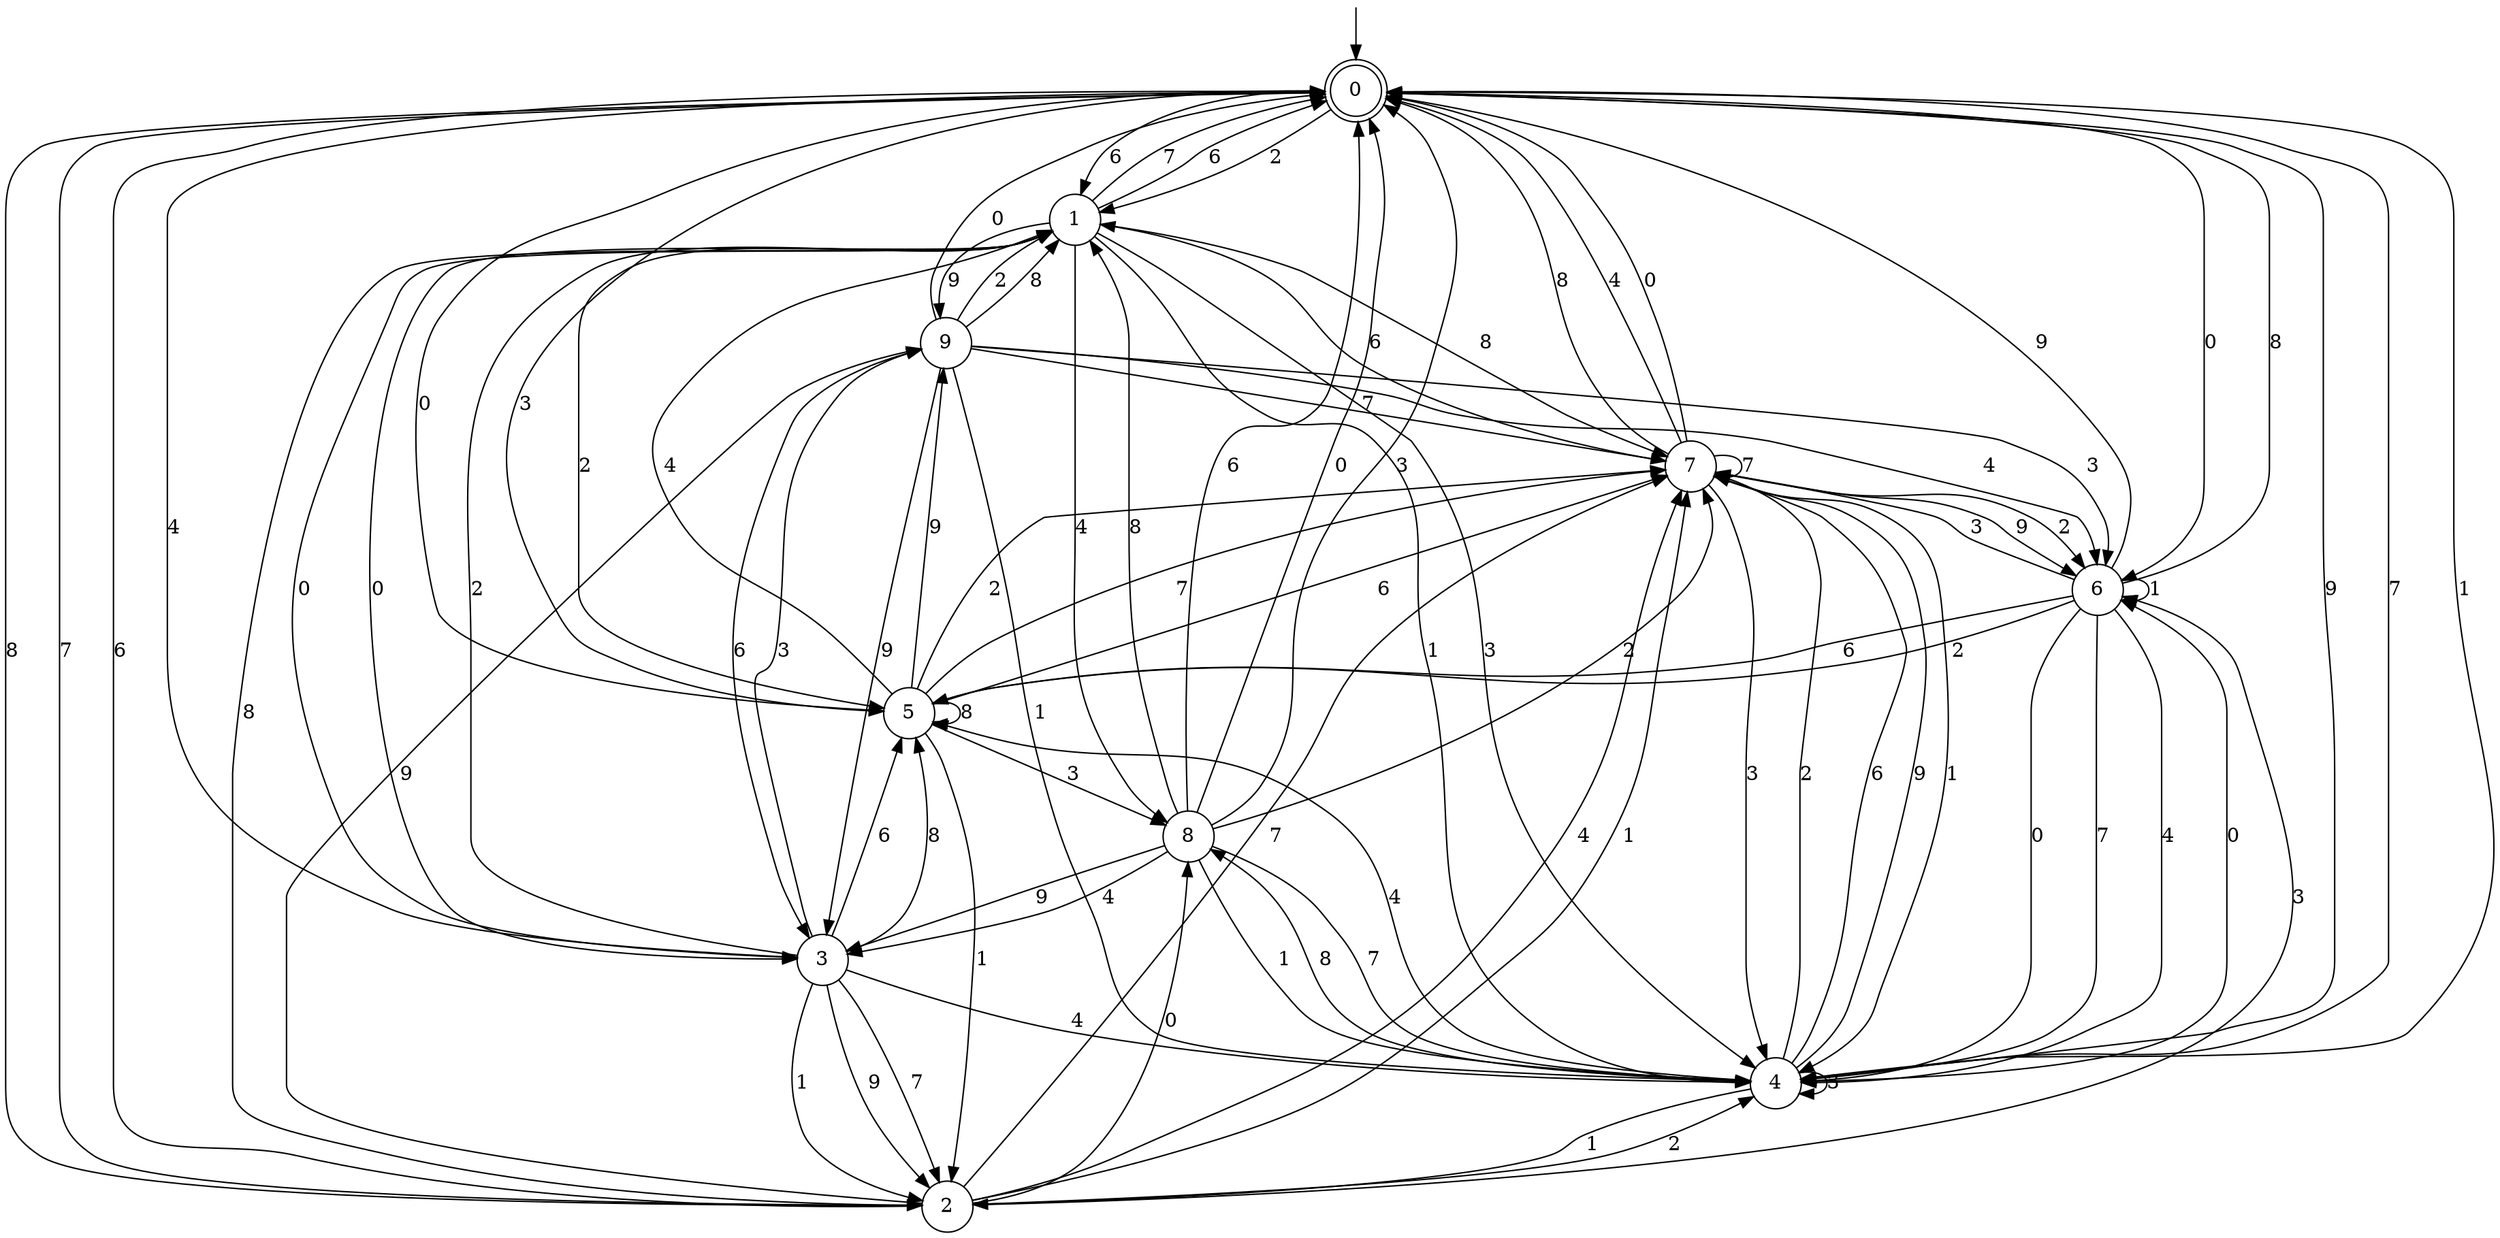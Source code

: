 digraph g {

	s0 [shape="doublecircle" label="0"];
	s1 [shape="circle" label="1"];
	s2 [shape="circle" label="2"];
	s3 [shape="circle" label="3"];
	s4 [shape="circle" label="4"];
	s5 [shape="circle" label="5"];
	s6 [shape="circle" label="6"];
	s7 [shape="circle" label="7"];
	s8 [shape="circle" label="8"];
	s9 [shape="circle" label="9"];
	s0 -> s1 [label="2"];
	s0 -> s2 [label="8"];
	s0 -> s2 [label="7"];
	s0 -> s3 [label="4"];
	s0 -> s4 [label="1"];
	s0 -> s5 [label="3"];
	s0 -> s1 [label="6"];
	s0 -> s6 [label="0"];
	s0 -> s4 [label="9"];
	s1 -> s5 [label="2"];
	s1 -> s7 [label="8"];
	s1 -> s0 [label="7"];
	s1 -> s8 [label="4"];
	s1 -> s4 [label="1"];
	s1 -> s4 [label="3"];
	s1 -> s0 [label="6"];
	s1 -> s3 [label="0"];
	s1 -> s9 [label="9"];
	s2 -> s4 [label="2"];
	s2 -> s1 [label="8"];
	s2 -> s7 [label="7"];
	s2 -> s7 [label="4"];
	s2 -> s7 [label="1"];
	s2 -> s6 [label="3"];
	s2 -> s0 [label="6"];
	s2 -> s8 [label="0"];
	s2 -> s9 [label="9"];
	s3 -> s1 [label="2"];
	s3 -> s5 [label="8"];
	s3 -> s2 [label="7"];
	s3 -> s4 [label="4"];
	s3 -> s2 [label="1"];
	s3 -> s9 [label="3"];
	s3 -> s5 [label="6"];
	s3 -> s1 [label="0"];
	s3 -> s2 [label="9"];
	s4 -> s7 [label="2"];
	s4 -> s8 [label="8"];
	s4 -> s0 [label="7"];
	s4 -> s5 [label="4"];
	s4 -> s2 [label="1"];
	s4 -> s4 [label="3"];
	s4 -> s7 [label="6"];
	s4 -> s6 [label="0"];
	s4 -> s7 [label="9"];
	s5 -> s7 [label="2"];
	s5 -> s5 [label="8"];
	s5 -> s7 [label="7"];
	s5 -> s1 [label="4"];
	s5 -> s2 [label="1"];
	s5 -> s8 [label="3"];
	s5 -> s7 [label="6"];
	s5 -> s0 [label="0"];
	s5 -> s9 [label="9"];
	s6 -> s5 [label="2"];
	s6 -> s0 [label="8"];
	s6 -> s4 [label="7"];
	s6 -> s4 [label="4"];
	s6 -> s6 [label="1"];
	s6 -> s7 [label="3"];
	s6 -> s5 [label="6"];
	s6 -> s4 [label="0"];
	s6 -> s0 [label="9"];
	s7 -> s6 [label="2"];
	s7 -> s0 [label="8"];
	s7 -> s7 [label="7"];
	s7 -> s0 [label="4"];
	s7 -> s4 [label="1"];
	s7 -> s4 [label="3"];
	s7 -> s1 [label="6"];
	s7 -> s0 [label="0"];
	s7 -> s6 [label="9"];
	s8 -> s7 [label="2"];
	s8 -> s1 [label="8"];
	s8 -> s4 [label="7"];
	s8 -> s3 [label="4"];
	s8 -> s4 [label="1"];
	s8 -> s0 [label="3"];
	s8 -> s0 [label="6"];
	s8 -> s0 [label="0"];
	s8 -> s3 [label="9"];
	s9 -> s1 [label="2"];
	s9 -> s1 [label="8"];
	s9 -> s7 [label="7"];
	s9 -> s6 [label="4"];
	s9 -> s4 [label="1"];
	s9 -> s6 [label="3"];
	s9 -> s3 [label="6"];
	s9 -> s0 [label="0"];
	s9 -> s3 [label="9"];

__start0 [label="" shape="none" width="0" height="0"];
__start0 -> s0;

}
